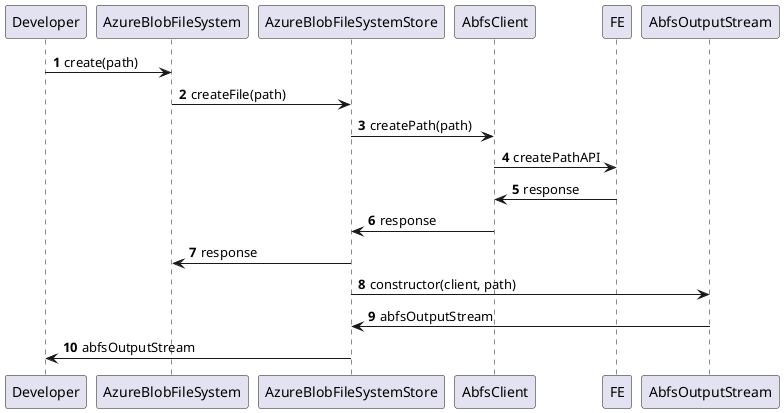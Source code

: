 @startuml
'https://plantuml.com/sequence-diagram

autonumber

Developer -> AzureBlobFileSystem: create(path)
AzureBlobFileSystem -> AzureBlobFileSystemStore: createFile(path)
AzureBlobFileSystemStore -> AbfsClient: createPath(path)
AbfsClient -> FE: createPathAPI
FE -> AbfsClient: response
AbfsClient -> AzureBlobFileSystemStore: response
AzureBlobFileSystemStore -> AzureBlobFileSystem: response
AzureBlobFileSystemStore -> AbfsOutputStream: constructor(client, path)
AbfsOutputStream -> AzureBlobFileSystemStore: abfsOutputStream
AzureBlobFileSystemStore -> Developer: abfsOutputStream
@enduml